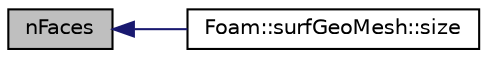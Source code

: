 digraph "nFaces"
{
  bgcolor="transparent";
  edge [fontname="Helvetica",fontsize="10",labelfontname="Helvetica",labelfontsize="10"];
  node [fontname="Helvetica",fontsize="10",shape=record];
  rankdir="LR";
  Node1 [label="nFaces",height=0.2,width=0.4,color="black", fillcolor="grey75", style="filled" fontcolor="black"];
  Node1 -> Node2 [dir="back",color="midnightblue",fontsize="10",style="solid",fontname="Helvetica"];
  Node2 [label="Foam::surfGeoMesh::size",height=0.2,width=0.4,color="black",URL="$classFoam_1_1surfGeoMesh.html#a30c5f09e8e3ffeaeda2d140a85e2cdca",tooltip="Return size. "];
}
